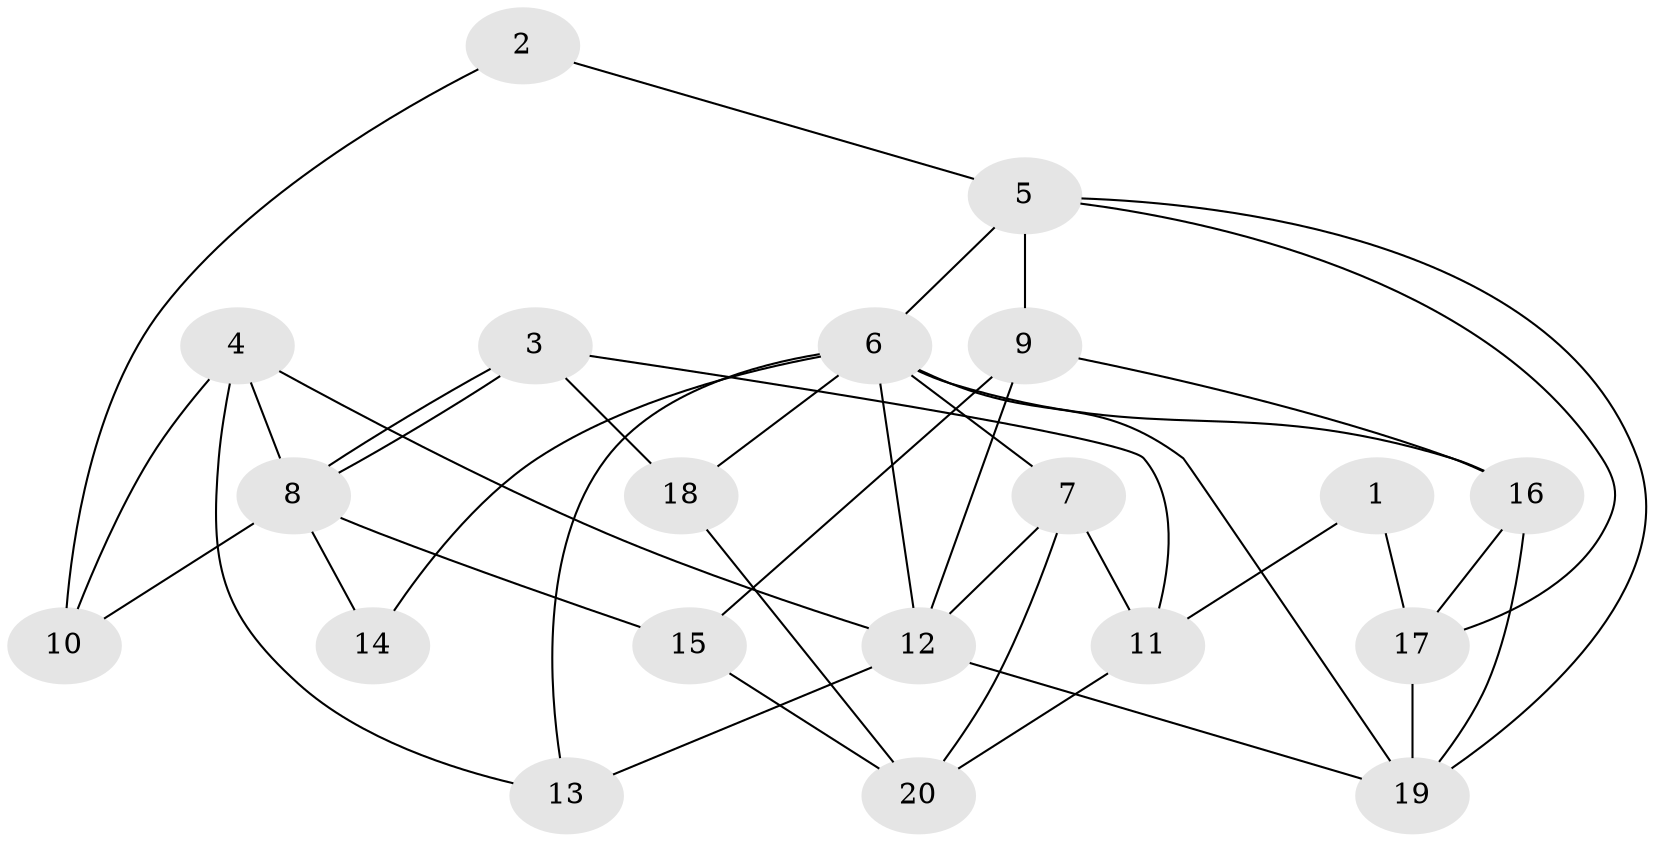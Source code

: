 // Generated by graph-tools (version 1.1) at 2025/46/02/15/25 05:46:28]
// undirected, 20 vertices, 40 edges
graph export_dot {
graph [start="1"]
  node [color=gray90,style=filled];
  1;
  2;
  3;
  4;
  5;
  6;
  7;
  8;
  9;
  10;
  11;
  12;
  13;
  14;
  15;
  16;
  17;
  18;
  19;
  20;
  1 -- 11;
  1 -- 17;
  2 -- 5;
  2 -- 10;
  3 -- 8;
  3 -- 8;
  3 -- 11;
  3 -- 18;
  4 -- 12;
  4 -- 8;
  4 -- 10;
  4 -- 13;
  5 -- 6;
  5 -- 19;
  5 -- 9;
  5 -- 17;
  6 -- 16;
  6 -- 19;
  6 -- 7;
  6 -- 12;
  6 -- 13;
  6 -- 14;
  6 -- 18;
  7 -- 12;
  7 -- 11;
  7 -- 20;
  8 -- 15;
  8 -- 10;
  8 -- 14;
  9 -- 12;
  9 -- 15;
  9 -- 16;
  11 -- 20;
  12 -- 13;
  12 -- 19;
  15 -- 20;
  16 -- 17;
  16 -- 19;
  17 -- 19;
  18 -- 20;
}
